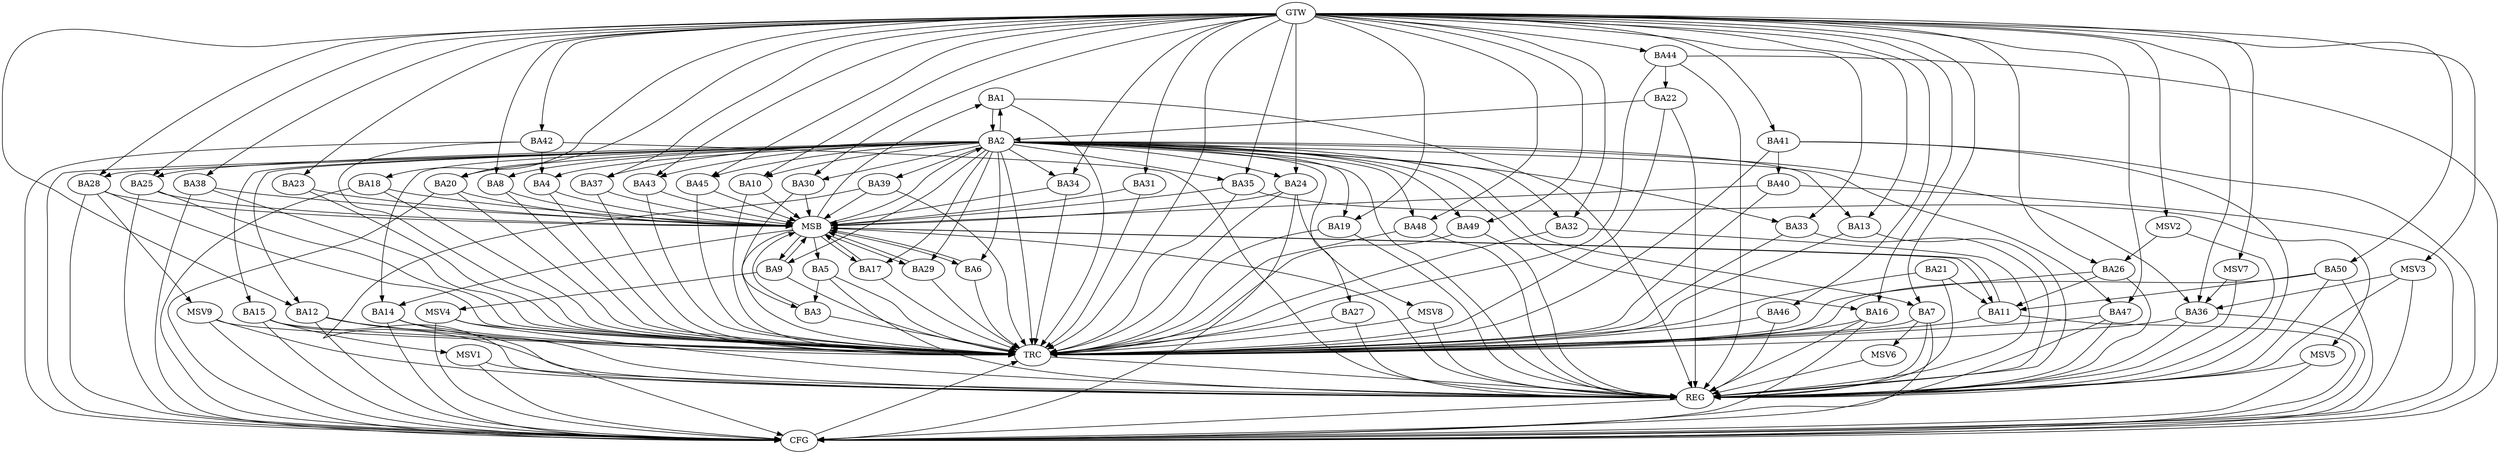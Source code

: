 strict digraph G {
  BA1 [ label="BA1" ];
  BA2 [ label="BA2" ];
  BA3 [ label="BA3" ];
  BA4 [ label="BA4" ];
  BA5 [ label="BA5" ];
  BA6 [ label="BA6" ];
  BA7 [ label="BA7" ];
  BA8 [ label="BA8" ];
  BA9 [ label="BA9" ];
  BA10 [ label="BA10" ];
  BA11 [ label="BA11" ];
  BA12 [ label="BA12" ];
  BA13 [ label="BA13" ];
  BA14 [ label="BA14" ];
  BA15 [ label="BA15" ];
  BA16 [ label="BA16" ];
  BA17 [ label="BA17" ];
  BA18 [ label="BA18" ];
  BA19 [ label="BA19" ];
  BA20 [ label="BA20" ];
  BA21 [ label="BA21" ];
  BA22 [ label="BA22" ];
  BA23 [ label="BA23" ];
  BA24 [ label="BA24" ];
  BA25 [ label="BA25" ];
  BA26 [ label="BA26" ];
  BA27 [ label="BA27" ];
  BA28 [ label="BA28" ];
  BA29 [ label="BA29" ];
  BA30 [ label="BA30" ];
  BA31 [ label="BA31" ];
  BA32 [ label="BA32" ];
  BA33 [ label="BA33" ];
  BA34 [ label="BA34" ];
  BA35 [ label="BA35" ];
  BA36 [ label="BA36" ];
  BA37 [ label="BA37" ];
  BA38 [ label="BA38" ];
  BA39 [ label="BA39" ];
  BA40 [ label="BA40" ];
  BA41 [ label="BA41" ];
  BA42 [ label="BA42" ];
  BA43 [ label="BA43" ];
  BA44 [ label="BA44" ];
  BA45 [ label="BA45" ];
  BA46 [ label="BA46" ];
  BA47 [ label="BA47" ];
  BA48 [ label="BA48" ];
  BA49 [ label="BA49" ];
  BA50 [ label="BA50" ];
  GTW [ label="GTW" ];
  REG [ label="REG" ];
  MSB [ label="MSB" ];
  CFG [ label="CFG" ];
  TRC [ label="TRC" ];
  MSV1 [ label="MSV1" ];
  MSV2 [ label="MSV2" ];
  MSV3 [ label="MSV3" ];
  MSV4 [ label="MSV4" ];
  MSV5 [ label="MSV5" ];
  MSV6 [ label="MSV6" ];
  MSV7 [ label="MSV7" ];
  MSV8 [ label="MSV8" ];
  MSV9 [ label="MSV9" ];
  BA1 -> BA2;
  BA2 -> BA1;
  BA5 -> BA3;
  BA21 -> BA11;
  BA22 -> BA2;
  BA26 -> BA11;
  BA41 -> BA40;
  BA42 -> BA4;
  BA44 -> BA22;
  BA50 -> BA11;
  GTW -> BA7;
  GTW -> BA8;
  GTW -> BA10;
  GTW -> BA12;
  GTW -> BA13;
  GTW -> BA16;
  GTW -> BA18;
  GTW -> BA19;
  GTW -> BA20;
  GTW -> BA23;
  GTW -> BA24;
  GTW -> BA25;
  GTW -> BA26;
  GTW -> BA28;
  GTW -> BA30;
  GTW -> BA31;
  GTW -> BA32;
  GTW -> BA33;
  GTW -> BA34;
  GTW -> BA35;
  GTW -> BA36;
  GTW -> BA37;
  GTW -> BA38;
  GTW -> BA41;
  GTW -> BA42;
  GTW -> BA43;
  GTW -> BA44;
  GTW -> BA45;
  GTW -> BA46;
  GTW -> BA47;
  GTW -> BA48;
  GTW -> BA49;
  GTW -> BA50;
  BA1 -> REG;
  BA2 -> REG;
  BA5 -> REG;
  BA7 -> REG;
  BA12 -> REG;
  BA13 -> REG;
  BA14 -> REG;
  BA15 -> REG;
  BA16 -> REG;
  BA19 -> REG;
  BA21 -> REG;
  BA22 -> REG;
  BA26 -> REG;
  BA27 -> REG;
  BA32 -> REG;
  BA33 -> REG;
  BA36 -> REG;
  BA41 -> REG;
  BA42 -> REG;
  BA44 -> REG;
  BA46 -> REG;
  BA47 -> REG;
  BA48 -> REG;
  BA49 -> REG;
  BA50 -> REG;
  BA3 -> MSB;
  MSB -> BA2;
  MSB -> REG;
  BA4 -> MSB;
  MSB -> BA3;
  BA6 -> MSB;
  MSB -> BA5;
  BA8 -> MSB;
  BA9 -> MSB;
  MSB -> BA6;
  BA10 -> MSB;
  BA11 -> MSB;
  BA17 -> MSB;
  MSB -> BA11;
  BA18 -> MSB;
  BA20 -> MSB;
  BA23 -> MSB;
  BA24 -> MSB;
  BA25 -> MSB;
  BA28 -> MSB;
  MSB -> BA9;
  BA29 -> MSB;
  BA30 -> MSB;
  BA31 -> MSB;
  BA34 -> MSB;
  MSB -> BA1;
  BA35 -> MSB;
  BA37 -> MSB;
  MSB -> BA17;
  BA38 -> MSB;
  BA39 -> MSB;
  MSB -> BA14;
  BA40 -> MSB;
  MSB -> BA29;
  BA43 -> MSB;
  BA45 -> MSB;
  BA38 -> CFG;
  BA42 -> CFG;
  BA14 -> CFG;
  BA2 -> CFG;
  BA20 -> CFG;
  BA12 -> CFG;
  BA16 -> CFG;
  BA18 -> CFG;
  BA39 -> CFG;
  BA44 -> CFG;
  BA11 -> CFG;
  BA41 -> CFG;
  BA24 -> CFG;
  BA40 -> CFG;
  BA47 -> CFG;
  BA25 -> CFG;
  BA15 -> CFG;
  BA28 -> CFG;
  BA36 -> CFG;
  BA7 -> CFG;
  BA50 -> CFG;
  REG -> CFG;
  BA1 -> TRC;
  BA2 -> TRC;
  BA3 -> TRC;
  BA4 -> TRC;
  BA5 -> TRC;
  BA6 -> TRC;
  BA7 -> TRC;
  BA8 -> TRC;
  BA9 -> TRC;
  BA10 -> TRC;
  BA11 -> TRC;
  BA12 -> TRC;
  BA13 -> TRC;
  BA14 -> TRC;
  BA15 -> TRC;
  BA16 -> TRC;
  BA17 -> TRC;
  BA18 -> TRC;
  BA19 -> TRC;
  BA20 -> TRC;
  BA21 -> TRC;
  BA22 -> TRC;
  BA23 -> TRC;
  BA24 -> TRC;
  BA25 -> TRC;
  BA26 -> TRC;
  BA27 -> TRC;
  BA28 -> TRC;
  BA29 -> TRC;
  BA30 -> TRC;
  BA31 -> TRC;
  BA32 -> TRC;
  BA33 -> TRC;
  BA34 -> TRC;
  BA35 -> TRC;
  BA36 -> TRC;
  BA37 -> TRC;
  BA38 -> TRC;
  BA39 -> TRC;
  BA40 -> TRC;
  BA41 -> TRC;
  BA42 -> TRC;
  BA43 -> TRC;
  BA44 -> TRC;
  BA45 -> TRC;
  BA46 -> TRC;
  BA47 -> TRC;
  BA48 -> TRC;
  BA49 -> TRC;
  BA50 -> TRC;
  GTW -> TRC;
  CFG -> TRC;
  TRC -> REG;
  BA2 -> BA35;
  BA2 -> BA4;
  BA2 -> BA25;
  BA2 -> BA43;
  BA2 -> BA24;
  BA2 -> BA28;
  BA2 -> BA10;
  BA2 -> BA39;
  BA2 -> BA16;
  BA2 -> BA33;
  BA2 -> BA9;
  BA2 -> BA36;
  BA2 -> BA17;
  BA2 -> BA8;
  BA2 -> BA47;
  BA2 -> BA32;
  BA2 -> BA7;
  BA2 -> BA45;
  BA2 -> BA49;
  BA2 -> BA30;
  BA2 -> BA12;
  BA2 -> BA15;
  BA2 -> BA48;
  BA2 -> BA6;
  BA2 -> BA13;
  BA2 -> BA37;
  BA2 -> BA34;
  BA2 -> BA29;
  BA2 -> BA19;
  BA2 -> BA14;
  BA2 -> BA27;
  BA2 -> BA20;
  BA15 -> MSV1;
  MSV1 -> REG;
  MSV1 -> CFG;
  MSV2 -> BA26;
  GTW -> MSV2;
  MSV2 -> REG;
  MSV3 -> BA36;
  GTW -> MSV3;
  MSV3 -> REG;
  MSV3 -> CFG;
  BA9 -> MSV4;
  MSV4 -> REG;
  MSV4 -> TRC;
  MSV4 -> CFG;
  BA35 -> MSV5;
  MSV5 -> REG;
  MSV5 -> CFG;
  BA7 -> MSV6;
  MSV6 -> REG;
  MSV7 -> BA36;
  GTW -> MSV7;
  MSV7 -> REG;
  BA24 -> MSV8;
  MSV8 -> REG;
  MSV8 -> TRC;
  BA28 -> MSV9;
  MSV9 -> REG;
  MSV9 -> TRC;
  MSV9 -> CFG;
}

